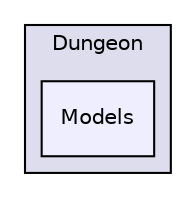 digraph "F:/gamedev/unity/misc/da_test/Assets/DungeonArchitect/Scripts/Dungeon/Models" {
  compound=true
  node [ fontsize="10", fontname="Helvetica"];
  edge [ labelfontsize="10", labelfontname="Helvetica"];
  subgraph clusterdir_98c64d3d8621e700508de074f3791b6e {
    graph [ bgcolor="#ddddee", pencolor="black", label="Dungeon" fontname="Helvetica", fontsize="10", URL="dir_98c64d3d8621e700508de074f3791b6e.html"]
  dir_361d38a2f8974bcddc77d57aa1055982 [shape=box, label="Models", style="filled", fillcolor="#eeeeff", pencolor="black", URL="dir_361d38a2f8974bcddc77d57aa1055982.html"];
  }
}
